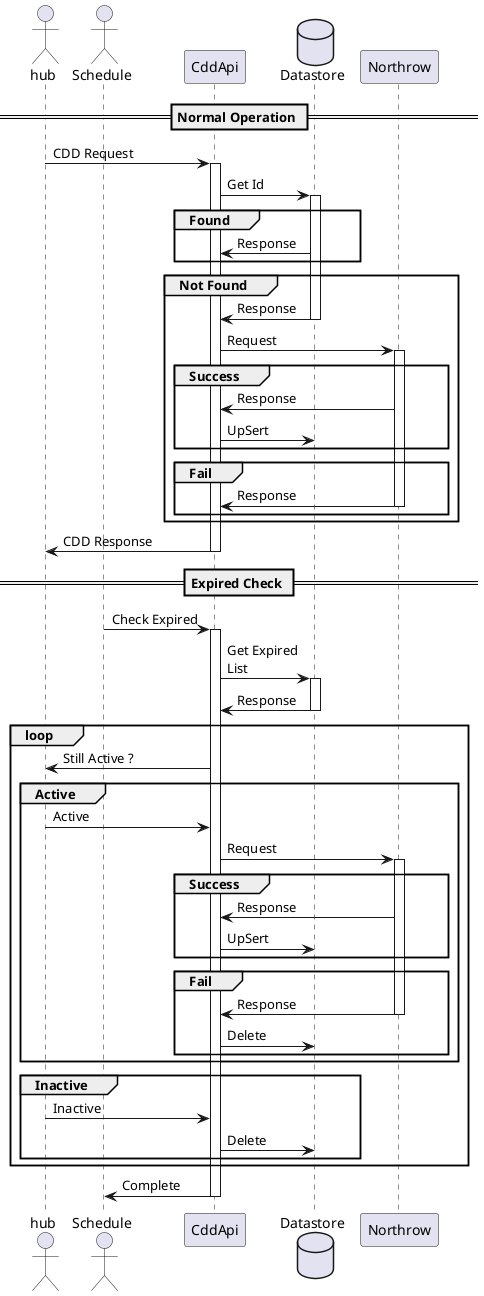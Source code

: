 @startuml CDD-ServiceProcess

' left to right direction
hide empty description

actor hub
actor Schedule
participant  CddApi
database Datastore

== Normal Operation ==

hub -> CddApi : CDD Request
activate CddApi

CddApi -> Datastore : Get Id
activate Datastore

group Found
    CddApi <- Datastore : Response

end
group Not Found
    CddApi <- Datastore : Response
    deactivate Datastore

    CddApi -> Northrow : Request
    activate Northrow

    group Success
        CddApi <- Northrow : Response

        CddApi -> Datastore : UpSert
    end
    group Fail
        CddApi <- Northrow : Response
        deactivate Northrow
    end
end

hub <- CddApi : CDD Response
deactivate CddApi

== Expired Check ==

Schedule -> CddApi : Check Expired
activate CddApi
CddApi -> Datastore : Get Expired\nList
activate Datastore

CddApi <- Datastore : Response
deactivate Datastore
loop
    CddApi -> hub: Still Active ?

    group Active
        CddApi <- hub: Active
        CddApi -> Northrow : Request
        activate Northrow
        group Success
            CddApi <- Northrow : Response

            CddApi -> Datastore : UpSert
        end
        group Fail
            CddApi <- Northrow : Response
            deactivate Northrow
            CddApi -> Datastore : Delete
        end

    end
    group Inactive
        CddApi <- hub: Inactive
        CddApi -> Datastore : Delete
    end
end

Schedule <- CddApi : Complete
deactivate CddApi

@enduml